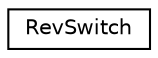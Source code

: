 digraph "Graphical Class Hierarchy"
{
 // LATEX_PDF_SIZE
  edge [fontname="Helvetica",fontsize="10",labelfontname="Helvetica",labelfontsize="10"];
  node [fontname="Helvetica",fontsize="10",shape=record];
  rankdir="LR";
  Node0 [label="RevSwitch",height=0.2,width=0.4,color="black", fillcolor="white", style="filled",URL="$classoperations__research_1_1_rev_switch.html",tooltip="A reversible switch that can switch once from false to true."];
}
